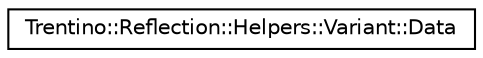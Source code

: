 digraph G
{
  edge [fontname="Helvetica",fontsize="10",labelfontname="Helvetica",labelfontsize="10"];
  node [fontname="Helvetica",fontsize="10",shape=record];
  rankdir="LR";
  Node1 [label="Trentino::Reflection::Helpers::Variant::Data",height=0.2,width=0.4,color="black", fillcolor="white", style="filled",URL="$union_trentino_1_1_reflection_1_1_helpers_1_1_variant_1_1_data.html",tooltip="Data container of each type."];
}
